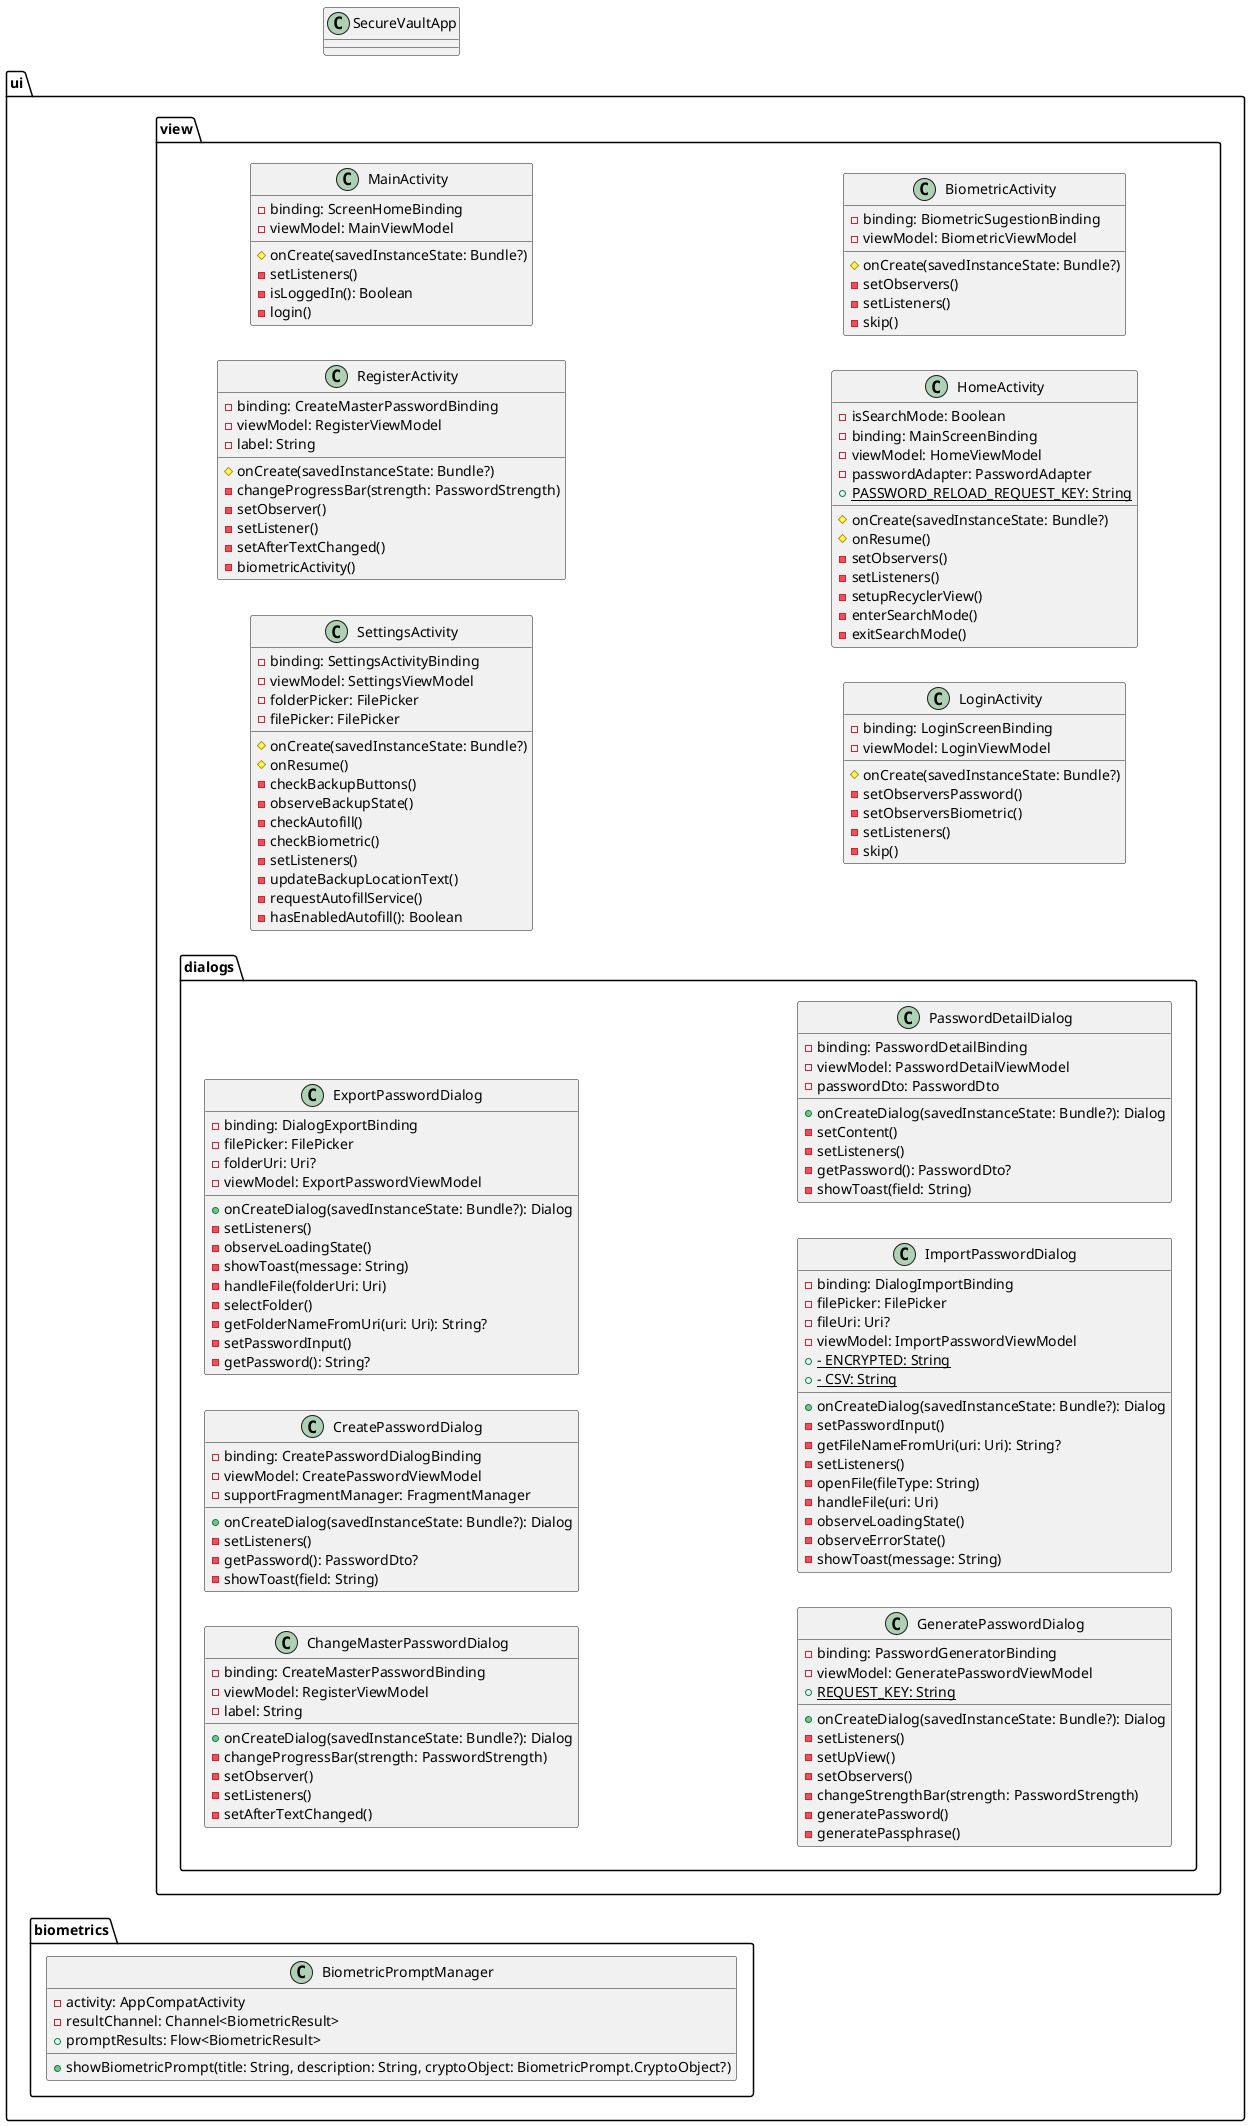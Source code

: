 @startuml
    left to right direction
    package ui.view {
        together{
            class SettingsActivity {
                        - binding: SettingsActivityBinding
                        - viewModel: SettingsViewModel
                        - folderPicker: FilePicker
                        - filePicker: FilePicker
                        # onCreate(savedInstanceState: Bundle?)
                        # onResume()
                        - checkBackupButtons()
                        - observeBackupState()
                        - checkAutofill()
                        - checkBiometric()
                        - setListeners()
                        - updateBackupLocationText()
                        - requestAutofillService()
                        - hasEnabledAutofill(): Boolean
                    }
                    class RegisterActivity {
                        - binding: CreateMasterPasswordBinding
                        - viewModel: RegisterViewModel
                        - label: String
                        # onCreate(savedInstanceState: Bundle?)
                        - changeProgressBar(strength: PasswordStrength)
                        - setObserver()
                        - setListener()
                        - setAfterTextChanged()
                        - biometricActivity()
                    }
                    class MainActivity {
                        - binding: ScreenHomeBinding
                        - viewModel: MainViewModel
                        # onCreate(savedInstanceState: Bundle?)
                        - setListeners()
                        - isLoggedIn(): Boolean
                        - login()
                    }
                    class LoginActivity {
                        - binding: LoginScreenBinding
                        - viewModel: LoginViewModel
                        # onCreate(savedInstanceState: Bundle?)
                        - setObserversPassword()
                        - setObserversBiometric()
                        - setListeners()
                        - skip()
                    }
                    class HomeActivity {
                        - isSearchMode: Boolean
                        - binding: MainScreenBinding
                        - viewModel: HomeViewModel
                        - passwordAdapter: PasswordAdapter
                        + {static} PASSWORD_RELOAD_REQUEST_KEY: String
                        # onCreate(savedInstanceState: Bundle?)
                        # onResume()
                        - setObservers()
                        - setListeners()
                        - setupRecyclerView()
                        - enterSearchMode()
                        - exitSearchMode()
                    }
                    class BiometricActivity {
                        - binding: BiometricSugestionBinding
                        - viewModel: BiometricViewModel
                        # onCreate(savedInstanceState: Bundle?)
                        - setObservers()
                        - setListeners()
                        - skip()
                    }
        }
    }
    package ui.view.dialogs {
        together{
        class ChangeMasterPasswordDialog {
                    - binding: CreateMasterPasswordBinding
                    - viewModel: RegisterViewModel
                    - label: String
                    + onCreateDialog(savedInstanceState: Bundle?): Dialog
                    - changeProgressBar(strength: PasswordStrength)
                    - setObserver()
                    - setListeners()
                    - setAfterTextChanged()
                }
                class CreatePasswordDialog {
                    - binding: CreatePasswordDialogBinding
                    - viewModel: CreatePasswordViewModel
                    - supportFragmentManager: FragmentManager
                    + onCreateDialog(savedInstanceState: Bundle?): Dialog
                    - setListeners()
                    - getPassword(): PasswordDto?
                    - showToast(field: String)
                }
                class ExportPasswordDialog {
                    - binding: DialogExportBinding
                    - filePicker: FilePicker
                    - folderUri: Uri?
                    - viewModel: ExportPasswordViewModel
                    + onCreateDialog(savedInstanceState: Bundle?): Dialog
                    - setListeners()
                    - observeLoadingState()
                    - showToast(message: String)
                    - handleFile(folderUri: Uri)
                    - selectFolder()
                    - getFolderNameFromUri(uri: Uri): String?
                    - setPasswordInput()
                    - getPassword(): String?
                }
                class GeneratePasswordDialog {
                    - binding: PasswordGeneratorBinding
                    - viewModel: GeneratePasswordViewModel
                    + {static} REQUEST_KEY: String
                    + onCreateDialog(savedInstanceState: Bundle?): Dialog
                    - setListeners()
                    - setUpView()
                    - setObservers()
                    - changeStrengthBar(strength: PasswordStrength)
                    - generatePassword()
                    - generatePassphrase()
                }
                class ImportPasswordDialog {
                    - binding: DialogImportBinding
                    - filePicker: FilePicker
                    - fileUri: Uri?
                    - viewModel: ImportPasswordViewModel
                    + {static} - ENCRYPTED: String
                    + {static} - CSV: String
                    + onCreateDialog(savedInstanceState: Bundle?): Dialog
                    - setPasswordInput()
                    - getFileNameFromUri(uri: Uri): String?
                    - setListeners()
                    - openFile(fileType: String)
                    - handleFile(uri: Uri)
                    - observeLoadingState()
                    - observeErrorState()
                    - showToast(message: String)
                }
                class PasswordDetailDialog {
                    - binding: PasswordDetailBinding
                    - viewModel: PasswordDetailViewModel
                    - passwordDto: PasswordDto
                    + onCreateDialog(savedInstanceState: Bundle?): Dialog
                    - setContent()
                    - setListeners()
                    - getPassword(): PasswordDto?
                    - showToast(field: String)
                }
        }
    }
    package ui.biometrics {
        class BiometricPromptManager {
            - activity: AppCompatActivity
            - resultChannel: Channel<BiometricResult>
            + promptResults: Flow<BiometricResult>
            + showBiometricPrompt(title: String, description: String, cryptoObject: BiometricPrompt.CryptoObject?)
        }
    }

class SecureVaultApp


@enduml
